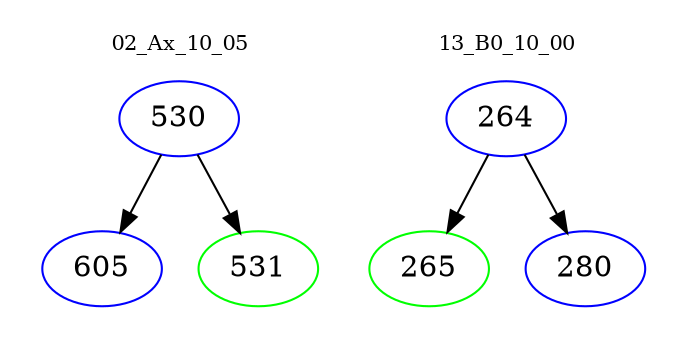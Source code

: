 digraph{
subgraph cluster_0 {
color = white
label = "02_Ax_10_05";
fontsize=10;
T0_530 [label="530", color="blue"]
T0_530 -> T0_605 [color="black"]
T0_605 [label="605", color="blue"]
T0_530 -> T0_531 [color="black"]
T0_531 [label="531", color="green"]
}
subgraph cluster_1 {
color = white
label = "13_B0_10_00";
fontsize=10;
T1_264 [label="264", color="blue"]
T1_264 -> T1_265 [color="black"]
T1_265 [label="265", color="green"]
T1_264 -> T1_280 [color="black"]
T1_280 [label="280", color="blue"]
}
}
